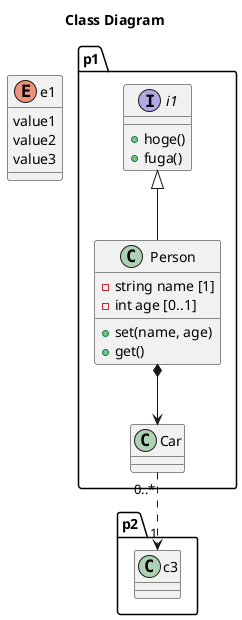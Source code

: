 ' --------------------------------------------------
' Function    : Class_Diagram5
' Author      : T. TANAKA
' Description : Class Diagramの基本要素
'                   カーディナリティ（濃度）
'                   別名：例"Person"をc1という別名にする
' --------------------------------------------------

@startuml

title Class Diagram

' left to right direction

' --------------------------------------------------
' Category Definition
' --------------------------------------------------
package p1{
    interface i1{
        + hoge()
        + fuga()
    }

    class "Person" as c1{
        - string name [1]
        - int age [0..1]
        + set(name, age)
        + get()
    }
    class "Car" as c2
}

enum e1{
    value1
    value2
    value3
}

package p2{
    class c3
}

' --------------------------------------------------
' Category Connection
' --------------------------------------------------
i1 <|-- c1
c1 *--> c2

c2 "0..*"..> "1" c3

@enduml
